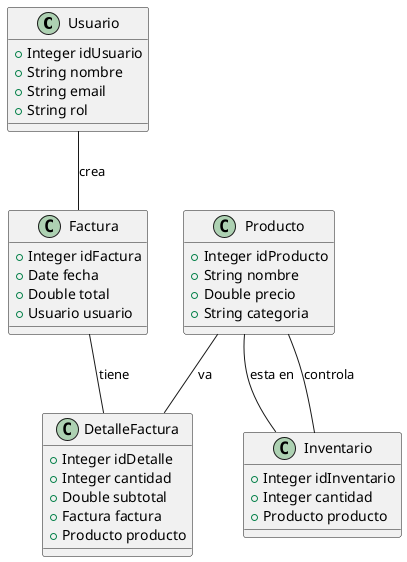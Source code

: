 @startuml

class Usuario {
    +Integer idUsuario
    +String nombre
    +String email
    +String rol
}

class Producto {
    +Integer idProducto
    +String nombre
    +Double precio
    +String categoria
}

class Inventario {
    +Integer idInventario
    +Integer cantidad
    +Producto producto
}

class Factura {
    +Integer idFactura
    +Date fecha
    +Double total
    +Usuario usuario
}

class DetalleFactura {
    +Integer idDetalle
    +Integer cantidad
    +Double subtotal
    +Factura factura
    +Producto producto
}

Usuario  --  Factura : crea
Factura  --  DetalleFactura : tiene
Producto  --  Inventario : esta en
Inventario  --  Producto : controla
Producto  --  DetalleFactura : va

@enduml
